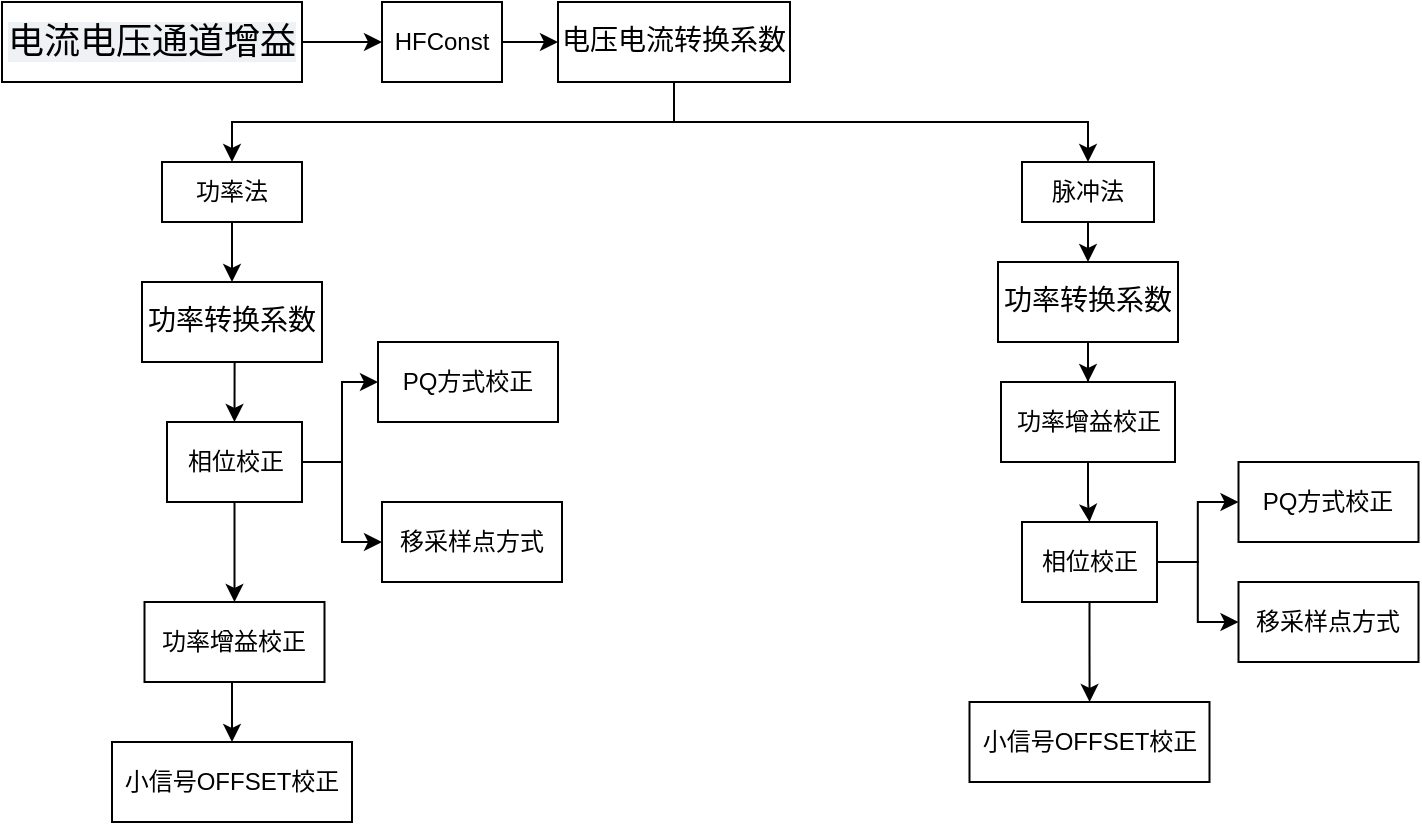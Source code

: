 <mxfile version="20.5.0" type="github">
  <diagram id="BTlGLUN9HItTYb9frud8" name="第 1 页">
    <mxGraphModel dx="1052" dy="586" grid="1" gridSize="10" guides="1" tooltips="1" connect="1" arrows="1" fold="1" page="1" pageScale="1" pageWidth="827" pageHeight="1169" math="0" shadow="0">
      <root>
        <mxCell id="0" />
        <mxCell id="1" parent="0" />
        <mxCell id="kQ9tPVyhCQjCGRZN8YC7-3" style="edgeStyle=orthogonalEdgeStyle;rounded=0;orthogonalLoop=1;jettySize=auto;html=1;exitX=1;exitY=0.5;exitDx=0;exitDy=0;entryX=0;entryY=0.5;entryDx=0;entryDy=0;" edge="1" parent="1" source="kQ9tPVyhCQjCGRZN8YC7-1" target="kQ9tPVyhCQjCGRZN8YC7-2">
          <mxGeometry relative="1" as="geometry" />
        </mxCell>
        <mxCell id="kQ9tPVyhCQjCGRZN8YC7-1" value="&lt;div style=&quot;text-align: left;&quot;&gt;&lt;span style=&quot;background-color: rgb(239, 242, 245); font-family: 微软雅黑, &amp;quot;Microsoft YaHei&amp;quot;; font-size: 18px;&quot;&gt;电流电压通道增益&lt;/span&gt;&lt;br&gt;&lt;/div&gt;" style="rounded=0;whiteSpace=wrap;html=1;align=center;" vertex="1" parent="1">
          <mxGeometry x="20" y="60" width="150" height="40" as="geometry" />
        </mxCell>
        <mxCell id="kQ9tPVyhCQjCGRZN8YC7-5" style="edgeStyle=orthogonalEdgeStyle;rounded=0;orthogonalLoop=1;jettySize=auto;html=1;exitX=1;exitY=0.5;exitDx=0;exitDy=0;entryX=0;entryY=0.5;entryDx=0;entryDy=0;" edge="1" parent="1" source="kQ9tPVyhCQjCGRZN8YC7-2" target="kQ9tPVyhCQjCGRZN8YC7-4">
          <mxGeometry relative="1" as="geometry" />
        </mxCell>
        <mxCell id="kQ9tPVyhCQjCGRZN8YC7-2" value="HFConst" style="rounded=0;whiteSpace=wrap;html=1;" vertex="1" parent="1">
          <mxGeometry x="210" y="60" width="60" height="40" as="geometry" />
        </mxCell>
        <mxCell id="kQ9tPVyhCQjCGRZN8YC7-8" style="edgeStyle=orthogonalEdgeStyle;rounded=0;orthogonalLoop=1;jettySize=auto;html=1;exitX=0.5;exitY=1;exitDx=0;exitDy=0;entryX=0.5;entryY=0;entryDx=0;entryDy=0;" edge="1" parent="1" source="kQ9tPVyhCQjCGRZN8YC7-4" target="kQ9tPVyhCQjCGRZN8YC7-6">
          <mxGeometry relative="1" as="geometry" />
        </mxCell>
        <mxCell id="kQ9tPVyhCQjCGRZN8YC7-9" style="edgeStyle=orthogonalEdgeStyle;rounded=0;orthogonalLoop=1;jettySize=auto;html=1;exitX=0.5;exitY=1;exitDx=0;exitDy=0;entryX=0.5;entryY=0;entryDx=0;entryDy=0;" edge="1" parent="1" source="kQ9tPVyhCQjCGRZN8YC7-4" target="kQ9tPVyhCQjCGRZN8YC7-7">
          <mxGeometry relative="1" as="geometry" />
        </mxCell>
        <mxCell id="kQ9tPVyhCQjCGRZN8YC7-4" value="&lt;span style=&quot;font-family: 微软雅黑, &amp;quot;Microsoft YaHei&amp;quot;; font-size: 14px; text-align: left; background-color: rgb(255, 255, 255);&quot;&gt;电压电流转换系数&lt;/span&gt;" style="rounded=0;whiteSpace=wrap;html=1;" vertex="1" parent="1">
          <mxGeometry x="298" y="60" width="116" height="40" as="geometry" />
        </mxCell>
        <mxCell id="kQ9tPVyhCQjCGRZN8YC7-11" style="edgeStyle=orthogonalEdgeStyle;rounded=0;orthogonalLoop=1;jettySize=auto;html=1;exitX=0.5;exitY=1;exitDx=0;exitDy=0;entryX=0.5;entryY=0;entryDx=0;entryDy=0;" edge="1" parent="1" source="kQ9tPVyhCQjCGRZN8YC7-6" target="kQ9tPVyhCQjCGRZN8YC7-10">
          <mxGeometry relative="1" as="geometry" />
        </mxCell>
        <mxCell id="kQ9tPVyhCQjCGRZN8YC7-6" value="功率法" style="rounded=0;whiteSpace=wrap;html=1;" vertex="1" parent="1">
          <mxGeometry x="100" y="140" width="70" height="30" as="geometry" />
        </mxCell>
        <mxCell id="kQ9tPVyhCQjCGRZN8YC7-40" style="edgeStyle=orthogonalEdgeStyle;rounded=0;orthogonalLoop=1;jettySize=auto;html=1;exitX=0.5;exitY=1;exitDx=0;exitDy=0;entryX=0.5;entryY=0;entryDx=0;entryDy=0;" edge="1" parent="1" source="kQ9tPVyhCQjCGRZN8YC7-7" target="kQ9tPVyhCQjCGRZN8YC7-38">
          <mxGeometry relative="1" as="geometry" />
        </mxCell>
        <mxCell id="kQ9tPVyhCQjCGRZN8YC7-7" value="脉冲法" style="rounded=0;whiteSpace=wrap;html=1;" vertex="1" parent="1">
          <mxGeometry x="530" y="140" width="66" height="30" as="geometry" />
        </mxCell>
        <mxCell id="kQ9tPVyhCQjCGRZN8YC7-15" style="edgeStyle=orthogonalEdgeStyle;rounded=0;orthogonalLoop=1;jettySize=auto;html=1;exitX=0.5;exitY=1;exitDx=0;exitDy=0;entryX=0.5;entryY=0;entryDx=0;entryDy=0;" edge="1" parent="1" source="kQ9tPVyhCQjCGRZN8YC7-10" target="kQ9tPVyhCQjCGRZN8YC7-12">
          <mxGeometry relative="1" as="geometry" />
        </mxCell>
        <mxCell id="kQ9tPVyhCQjCGRZN8YC7-10" value="&lt;span style=&quot;font-family: 微软雅黑, &amp;quot;Microsoft YaHei&amp;quot;; font-size: 14px; text-align: left; background-color: rgb(255, 255, 255);&quot;&gt;功率转换系数&lt;/span&gt;" style="rounded=0;whiteSpace=wrap;html=1;" vertex="1" parent="1">
          <mxGeometry x="90" y="200" width="90" height="40" as="geometry" />
        </mxCell>
        <mxCell id="kQ9tPVyhCQjCGRZN8YC7-21" style="edgeStyle=orthogonalEdgeStyle;rounded=0;orthogonalLoop=1;jettySize=auto;html=1;exitX=1;exitY=0.5;exitDx=0;exitDy=0;entryX=0;entryY=0.5;entryDx=0;entryDy=0;" edge="1" parent="1" source="kQ9tPVyhCQjCGRZN8YC7-12" target="kQ9tPVyhCQjCGRZN8YC7-18">
          <mxGeometry relative="1" as="geometry" />
        </mxCell>
        <mxCell id="kQ9tPVyhCQjCGRZN8YC7-23" style="edgeStyle=orthogonalEdgeStyle;rounded=0;orthogonalLoop=1;jettySize=auto;html=1;exitX=1;exitY=0.5;exitDx=0;exitDy=0;entryX=0;entryY=0.5;entryDx=0;entryDy=0;" edge="1" parent="1" source="kQ9tPVyhCQjCGRZN8YC7-12" target="kQ9tPVyhCQjCGRZN8YC7-16">
          <mxGeometry relative="1" as="geometry" />
        </mxCell>
        <mxCell id="kQ9tPVyhCQjCGRZN8YC7-26" style="edgeStyle=orthogonalEdgeStyle;rounded=0;orthogonalLoop=1;jettySize=auto;html=1;exitX=0.5;exitY=1;exitDx=0;exitDy=0;entryX=0.5;entryY=0;entryDx=0;entryDy=0;" edge="1" parent="1" source="kQ9tPVyhCQjCGRZN8YC7-12" target="kQ9tPVyhCQjCGRZN8YC7-25">
          <mxGeometry relative="1" as="geometry" />
        </mxCell>
        <mxCell id="kQ9tPVyhCQjCGRZN8YC7-12" value="相位校正" style="rounded=0;whiteSpace=wrap;html=1;" vertex="1" parent="1">
          <mxGeometry x="102.5" y="270" width="67.5" height="40" as="geometry" />
        </mxCell>
        <mxCell id="kQ9tPVyhCQjCGRZN8YC7-16" value="PQ方式校正" style="rounded=0;whiteSpace=wrap;html=1;" vertex="1" parent="1">
          <mxGeometry x="208" y="230" width="90" height="40" as="geometry" />
        </mxCell>
        <mxCell id="kQ9tPVyhCQjCGRZN8YC7-18" value="移采样点方式" style="rounded=0;whiteSpace=wrap;html=1;" vertex="1" parent="1">
          <mxGeometry x="210" y="310" width="90" height="40" as="geometry" />
        </mxCell>
        <mxCell id="kQ9tPVyhCQjCGRZN8YC7-19" style="edgeStyle=orthogonalEdgeStyle;rounded=0;orthogonalLoop=1;jettySize=auto;html=1;exitX=0.5;exitY=1;exitDx=0;exitDy=0;" edge="1" parent="1" source="kQ9tPVyhCQjCGRZN8YC7-16" target="kQ9tPVyhCQjCGRZN8YC7-16">
          <mxGeometry relative="1" as="geometry" />
        </mxCell>
        <mxCell id="kQ9tPVyhCQjCGRZN8YC7-28" style="edgeStyle=orthogonalEdgeStyle;rounded=0;orthogonalLoop=1;jettySize=auto;html=1;exitX=0.5;exitY=1;exitDx=0;exitDy=0;entryX=0.5;entryY=0;entryDx=0;entryDy=0;" edge="1" parent="1" source="kQ9tPVyhCQjCGRZN8YC7-25" target="kQ9tPVyhCQjCGRZN8YC7-27">
          <mxGeometry relative="1" as="geometry" />
        </mxCell>
        <mxCell id="kQ9tPVyhCQjCGRZN8YC7-25" value="功率增益校正" style="rounded=0;whiteSpace=wrap;html=1;" vertex="1" parent="1">
          <mxGeometry x="91.25" y="360" width="90" height="40" as="geometry" />
        </mxCell>
        <mxCell id="kQ9tPVyhCQjCGRZN8YC7-27" value="小信号OFFSET校正" style="rounded=0;whiteSpace=wrap;html=1;" vertex="1" parent="1">
          <mxGeometry x="75" y="430" width="120" height="40" as="geometry" />
        </mxCell>
        <mxCell id="kQ9tPVyhCQjCGRZN8YC7-42" value="" style="edgeStyle=orthogonalEdgeStyle;rounded=0;orthogonalLoop=1;jettySize=auto;html=1;" edge="1" parent="1" source="kQ9tPVyhCQjCGRZN8YC7-29" target="kQ9tPVyhCQjCGRZN8YC7-31">
          <mxGeometry relative="1" as="geometry" />
        </mxCell>
        <mxCell id="kQ9tPVyhCQjCGRZN8YC7-29" value="功率增益校正" style="rounded=0;whiteSpace=wrap;html=1;" vertex="1" parent="1">
          <mxGeometry x="519.5" y="250" width="87" height="40" as="geometry" />
        </mxCell>
        <mxCell id="kQ9tPVyhCQjCGRZN8YC7-34" style="edgeStyle=orthogonalEdgeStyle;rounded=0;orthogonalLoop=1;jettySize=auto;html=1;exitX=1;exitY=0.5;exitDx=0;exitDy=0;entryX=0;entryY=0.5;entryDx=0;entryDy=0;" edge="1" parent="1" source="kQ9tPVyhCQjCGRZN8YC7-31" target="kQ9tPVyhCQjCGRZN8YC7-32">
          <mxGeometry relative="1" as="geometry" />
        </mxCell>
        <mxCell id="kQ9tPVyhCQjCGRZN8YC7-36" style="edgeStyle=orthogonalEdgeStyle;rounded=0;orthogonalLoop=1;jettySize=auto;html=1;exitX=1;exitY=0.5;exitDx=0;exitDy=0;entryX=0;entryY=0.5;entryDx=0;entryDy=0;" edge="1" parent="1" source="kQ9tPVyhCQjCGRZN8YC7-31" target="kQ9tPVyhCQjCGRZN8YC7-33">
          <mxGeometry relative="1" as="geometry" />
        </mxCell>
        <mxCell id="kQ9tPVyhCQjCGRZN8YC7-43" value="" style="edgeStyle=orthogonalEdgeStyle;rounded=0;orthogonalLoop=1;jettySize=auto;html=1;" edge="1" parent="1" source="kQ9tPVyhCQjCGRZN8YC7-31" target="kQ9tPVyhCQjCGRZN8YC7-39">
          <mxGeometry relative="1" as="geometry" />
        </mxCell>
        <mxCell id="kQ9tPVyhCQjCGRZN8YC7-31" value="相位校正" style="rounded=0;whiteSpace=wrap;html=1;" vertex="1" parent="1">
          <mxGeometry x="530" y="320" width="67.5" height="40" as="geometry" />
        </mxCell>
        <mxCell id="kQ9tPVyhCQjCGRZN8YC7-32" value="PQ方式校正" style="rounded=0;whiteSpace=wrap;html=1;" vertex="1" parent="1">
          <mxGeometry x="638.25" y="290" width="90" height="40" as="geometry" />
        </mxCell>
        <mxCell id="kQ9tPVyhCQjCGRZN8YC7-33" value="移采样点方式" style="rounded=0;whiteSpace=wrap;html=1;" vertex="1" parent="1">
          <mxGeometry x="638.25" y="350" width="90" height="40" as="geometry" />
        </mxCell>
        <mxCell id="kQ9tPVyhCQjCGRZN8YC7-41" style="edgeStyle=orthogonalEdgeStyle;rounded=0;orthogonalLoop=1;jettySize=auto;html=1;exitX=0.5;exitY=1;exitDx=0;exitDy=0;" edge="1" parent="1" source="kQ9tPVyhCQjCGRZN8YC7-38" target="kQ9tPVyhCQjCGRZN8YC7-29">
          <mxGeometry relative="1" as="geometry" />
        </mxCell>
        <mxCell id="kQ9tPVyhCQjCGRZN8YC7-38" value="&lt;span style=&quot;font-family: 微软雅黑, &amp;quot;Microsoft YaHei&amp;quot;; font-size: 14px; text-align: left; background-color: rgb(255, 255, 255);&quot;&gt;功率转换系数&lt;/span&gt;" style="rounded=0;whiteSpace=wrap;html=1;" vertex="1" parent="1">
          <mxGeometry x="518" y="190" width="90" height="40" as="geometry" />
        </mxCell>
        <mxCell id="kQ9tPVyhCQjCGRZN8YC7-39" value="小信号OFFSET校正" style="rounded=0;whiteSpace=wrap;html=1;" vertex="1" parent="1">
          <mxGeometry x="503.75" y="410" width="120" height="40" as="geometry" />
        </mxCell>
      </root>
    </mxGraphModel>
  </diagram>
</mxfile>
